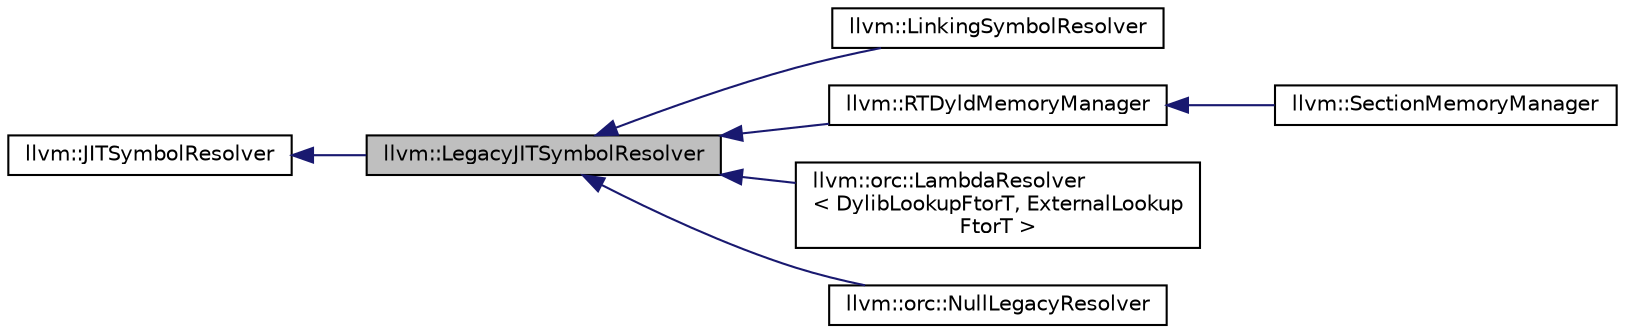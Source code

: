 digraph "llvm::LegacyJITSymbolResolver"
{
 // LATEX_PDF_SIZE
  bgcolor="transparent";
  edge [fontname="Helvetica",fontsize="10",labelfontname="Helvetica",labelfontsize="10"];
  node [fontname="Helvetica",fontsize="10",shape="box"];
  rankdir="LR";
  Node1 [label="llvm::LegacyJITSymbolResolver",height=0.2,width=0.4,color="black", fillcolor="grey75", style="filled", fontcolor="black",tooltip="Legacy symbol resolution interface."];
  Node2 -> Node1 [dir="back",color="midnightblue",fontsize="10",style="solid",fontname="Helvetica"];
  Node2 [label="llvm::JITSymbolResolver",height=0.2,width=0.4,color="black",URL="$classllvm_1_1JITSymbolResolver.html",tooltip="Symbol resolution interface."];
  Node1 -> Node3 [dir="back",color="midnightblue",fontsize="10",style="solid",fontname="Helvetica"];
  Node3 [label="llvm::LinkingSymbolResolver",height=0.2,width=0.4,color="black",URL="$classllvm_1_1LinkingSymbolResolver.html",tooltip=" "];
  Node1 -> Node4 [dir="back",color="midnightblue",fontsize="10",style="solid",fontname="Helvetica"];
  Node4 [label="llvm::RTDyldMemoryManager",height=0.2,width=0.4,color="black",URL="$classllvm_1_1RTDyldMemoryManager.html",tooltip=" "];
  Node4 -> Node5 [dir="back",color="midnightblue",fontsize="10",style="solid",fontname="Helvetica"];
  Node5 [label="llvm::SectionMemoryManager",height=0.2,width=0.4,color="black",URL="$classllvm_1_1SectionMemoryManager.html",tooltip="This is a simple memory manager which implements the methods called by the RuntimeDyld class to alloc..."];
  Node1 -> Node6 [dir="back",color="midnightblue",fontsize="10",style="solid",fontname="Helvetica"];
  Node6 [label="llvm::orc::LambdaResolver\l\< DylibLookupFtorT, ExternalLookup\lFtorT \>",height=0.2,width=0.4,color="black",URL="$classllvm_1_1orc_1_1LambdaResolver.html",tooltip=" "];
  Node1 -> Node7 [dir="back",color="midnightblue",fontsize="10",style="solid",fontname="Helvetica"];
  Node7 [label="llvm::orc::NullLegacyResolver",height=0.2,width=0.4,color="black",URL="$classllvm_1_1orc_1_1NullLegacyResolver.html",tooltip="SymbolResolver impliementation that rejects all resolution requests."];
}
